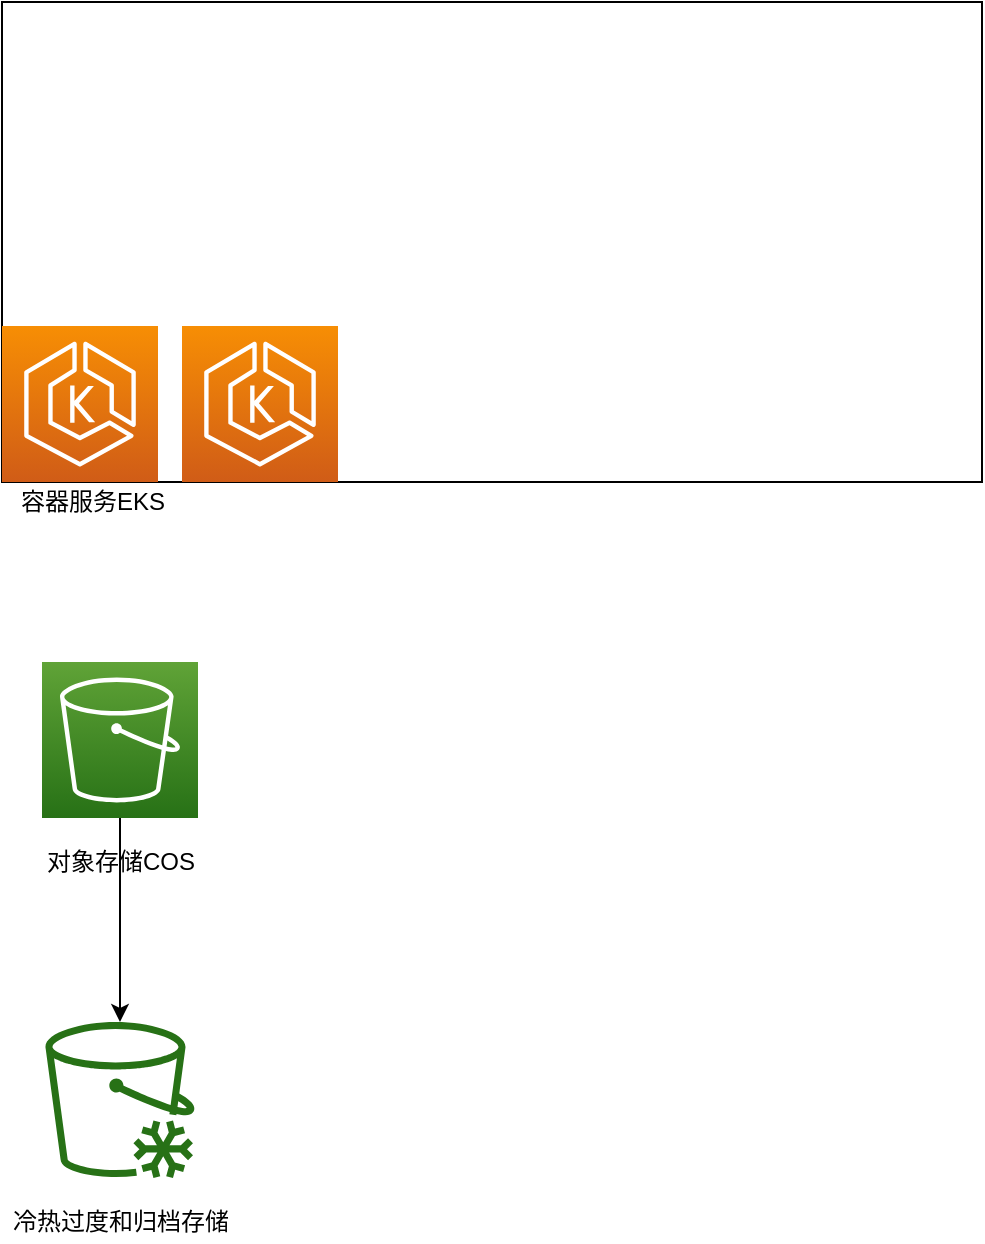 <mxfile version="13.8.8" type="github">
  <diagram id="Ht1M8jgEwFfnCIfOTk4-" name="Page-1">
    <mxGraphModel dx="1298" dy="772" grid="1" gridSize="10" guides="1" tooltips="1" connect="1" arrows="1" fold="1" page="1" pageScale="1" pageWidth="1169" pageHeight="827" math="0" shadow="0">
      <root>
        <mxCell id="0" />
        <mxCell id="1" parent="0" />
        <mxCell id="l3vL0S8qQFPJ-LsvamBz-8" value="" style="whiteSpace=wrap;html=1;" vertex="1" parent="1">
          <mxGeometry x="300" y="100" width="490" height="240" as="geometry" />
        </mxCell>
        <mxCell id="l3vL0S8qQFPJ-LsvamBz-3" value="" style="edgeStyle=orthogonalEdgeStyle;rounded=0;orthogonalLoop=1;jettySize=auto;html=1;" edge="1" parent="1" source="l3vL0S8qQFPJ-LsvamBz-1" target="l3vL0S8qQFPJ-LsvamBz-2">
          <mxGeometry relative="1" as="geometry" />
        </mxCell>
        <object label="" cos="" id="l3vL0S8qQFPJ-LsvamBz-1">
          <mxCell style="outlineConnect=0;fontColor=#232F3E;gradientColor=#60A337;gradientDirection=north;fillColor=#277116;strokeColor=#ffffff;dashed=0;verticalLabelPosition=bottom;verticalAlign=top;align=center;html=1;fontSize=12;fontStyle=0;aspect=fixed;shape=mxgraph.aws4.resourceIcon;resIcon=mxgraph.aws4.s3;" vertex="1" parent="1">
            <mxGeometry x="320" y="430" width="78" height="78" as="geometry" />
          </mxCell>
        </object>
        <mxCell id="l3vL0S8qQFPJ-LsvamBz-2" value="" style="outlineConnect=0;fontColor=#232F3E;gradientColor=none;fillColor=#277116;strokeColor=none;dashed=0;verticalLabelPosition=bottom;verticalAlign=top;align=center;html=1;fontSize=12;fontStyle=0;aspect=fixed;pointerEvents=1;shape=mxgraph.aws4.glacier;" vertex="1" parent="1">
          <mxGeometry x="321.5" y="610" width="75" height="78" as="geometry" />
        </mxCell>
        <mxCell id="l3vL0S8qQFPJ-LsvamBz-4" value="对象存储COS" style="text;html=1;resizable=0;autosize=1;align=center;verticalAlign=middle;points=[];fillColor=none;strokeColor=none;rounded=0;" vertex="1" parent="1">
          <mxGeometry x="314" y="520" width="90" height="20" as="geometry" />
        </mxCell>
        <mxCell id="l3vL0S8qQFPJ-LsvamBz-5" value="冷热过度和归档存储" style="text;html=1;resizable=0;autosize=1;align=center;verticalAlign=middle;points=[];fillColor=none;strokeColor=none;rounded=0;" vertex="1" parent="1">
          <mxGeometry x="299" y="700" width="120" height="20" as="geometry" />
        </mxCell>
        <mxCell id="l3vL0S8qQFPJ-LsvamBz-6" value="" style="outlineConnect=0;fontColor=#232F3E;gradientColor=#F78E04;gradientDirection=north;fillColor=#D05C17;strokeColor=#ffffff;dashed=0;verticalLabelPosition=bottom;verticalAlign=top;align=center;html=1;fontSize=12;fontStyle=0;aspect=fixed;shape=mxgraph.aws4.resourceIcon;resIcon=mxgraph.aws4.eks;" vertex="1" parent="1">
          <mxGeometry x="300" y="262" width="78" height="78" as="geometry" />
        </mxCell>
        <mxCell id="l3vL0S8qQFPJ-LsvamBz-7" value="容器服务EKS" style="text;html=1;resizable=0;autosize=1;align=center;verticalAlign=middle;points=[];fillColor=none;strokeColor=none;rounded=0;" vertex="1" parent="1">
          <mxGeometry x="300" y="340" width="90" height="20" as="geometry" />
        </mxCell>
        <mxCell id="l3vL0S8qQFPJ-LsvamBz-9" value="" style="outlineConnect=0;fontColor=#232F3E;gradientColor=#F78E04;gradientDirection=north;fillColor=#D05C17;strokeColor=#ffffff;dashed=0;verticalLabelPosition=bottom;verticalAlign=top;align=center;html=1;fontSize=12;fontStyle=0;aspect=fixed;shape=mxgraph.aws4.resourceIcon;resIcon=mxgraph.aws4.eks;" vertex="1" parent="1">
          <mxGeometry x="390" y="262" width="78" height="78" as="geometry" />
        </mxCell>
      </root>
    </mxGraphModel>
  </diagram>
</mxfile>
